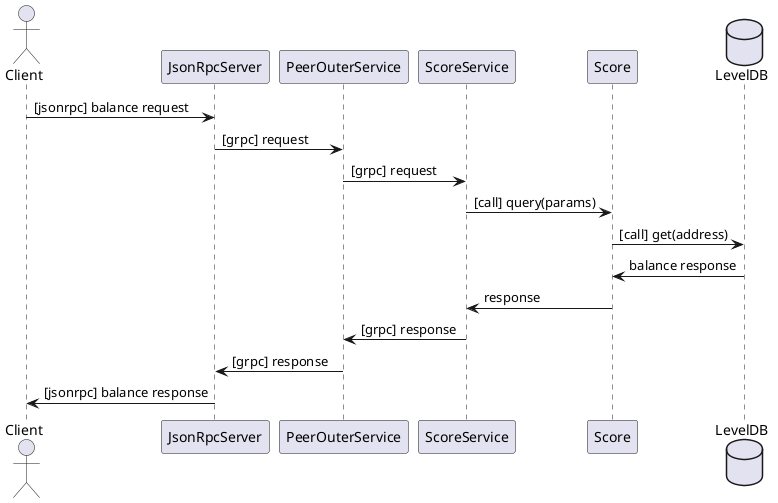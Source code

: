 @startuml icx_getBalance sequence diagram

actor Client
participant JsonRpcServer
participant PeerOuterService
participant ScoreService
participant Score
database LevelDB

Client -> JsonRpcServer: [jsonrpc] balance request
JsonRpcServer -> PeerOuterService: [grpc] request
PeerOuterService -> ScoreService: [grpc] request
ScoreService -> Score: [call] query(params)
Score -> LevelDB: [call] get(address)
LevelDB -> Score: balance response
Score -> ScoreService: response
ScoreService -> PeerOuterService: [grpc] response
PeerOuterService -> JsonRpcServer: [grpc] response
JsonRpcServer -> Client: [jsonrpc] balance response

@enduml